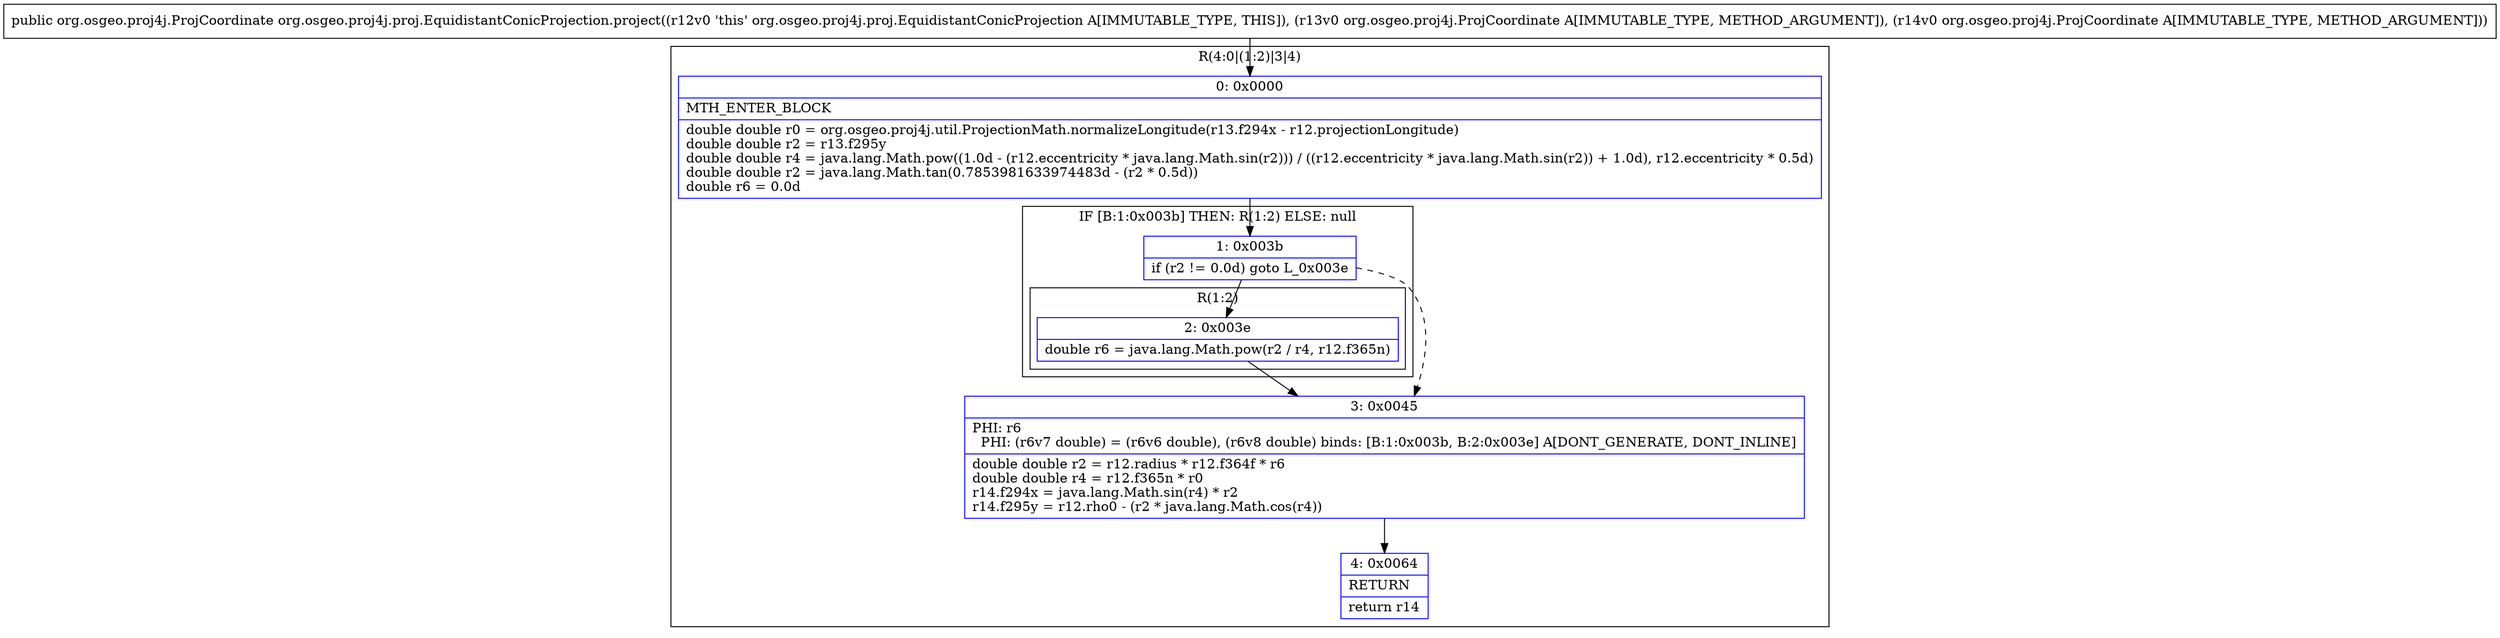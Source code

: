 digraph "CFG fororg.osgeo.proj4j.proj.EquidistantConicProjection.project(Lorg\/osgeo\/proj4j\/ProjCoordinate;Lorg\/osgeo\/proj4j\/ProjCoordinate;)Lorg\/osgeo\/proj4j\/ProjCoordinate;" {
subgraph cluster_Region_395056372 {
label = "R(4:0|(1:2)|3|4)";
node [shape=record,color=blue];
Node_0 [shape=record,label="{0\:\ 0x0000|MTH_ENTER_BLOCK\l|double double r0 = org.osgeo.proj4j.util.ProjectionMath.normalizeLongitude(r13.f294x \- r12.projectionLongitude)\ldouble double r2 = r13.f295y\ldouble double r4 = java.lang.Math.pow((1.0d \- (r12.eccentricity * java.lang.Math.sin(r2))) \/ ((r12.eccentricity * java.lang.Math.sin(r2)) + 1.0d), r12.eccentricity * 0.5d)\ldouble double r2 = java.lang.Math.tan(0.7853981633974483d \- (r2 * 0.5d))\ldouble r6 = 0.0d\l}"];
subgraph cluster_IfRegion_1168271697 {
label = "IF [B:1:0x003b] THEN: R(1:2) ELSE: null";
node [shape=record,color=blue];
Node_1 [shape=record,label="{1\:\ 0x003b|if (r2 != 0.0d) goto L_0x003e\l}"];
subgraph cluster_Region_777848364 {
label = "R(1:2)";
node [shape=record,color=blue];
Node_2 [shape=record,label="{2\:\ 0x003e|double r6 = java.lang.Math.pow(r2 \/ r4, r12.f365n)\l}"];
}
}
Node_3 [shape=record,label="{3\:\ 0x0045|PHI: r6 \l  PHI: (r6v7 double) = (r6v6 double), (r6v8 double) binds: [B:1:0x003b, B:2:0x003e] A[DONT_GENERATE, DONT_INLINE]\l|double double r2 = r12.radius * r12.f364f * r6\ldouble double r4 = r12.f365n * r0\lr14.f294x = java.lang.Math.sin(r4) * r2\lr14.f295y = r12.rho0 \- (r2 * java.lang.Math.cos(r4))\l}"];
Node_4 [shape=record,label="{4\:\ 0x0064|RETURN\l|return r14\l}"];
}
MethodNode[shape=record,label="{public org.osgeo.proj4j.ProjCoordinate org.osgeo.proj4j.proj.EquidistantConicProjection.project((r12v0 'this' org.osgeo.proj4j.proj.EquidistantConicProjection A[IMMUTABLE_TYPE, THIS]), (r13v0 org.osgeo.proj4j.ProjCoordinate A[IMMUTABLE_TYPE, METHOD_ARGUMENT]), (r14v0 org.osgeo.proj4j.ProjCoordinate A[IMMUTABLE_TYPE, METHOD_ARGUMENT])) }"];
MethodNode -> Node_0;
Node_0 -> Node_1;
Node_1 -> Node_2;
Node_1 -> Node_3[style=dashed];
Node_2 -> Node_3;
Node_3 -> Node_4;
}

